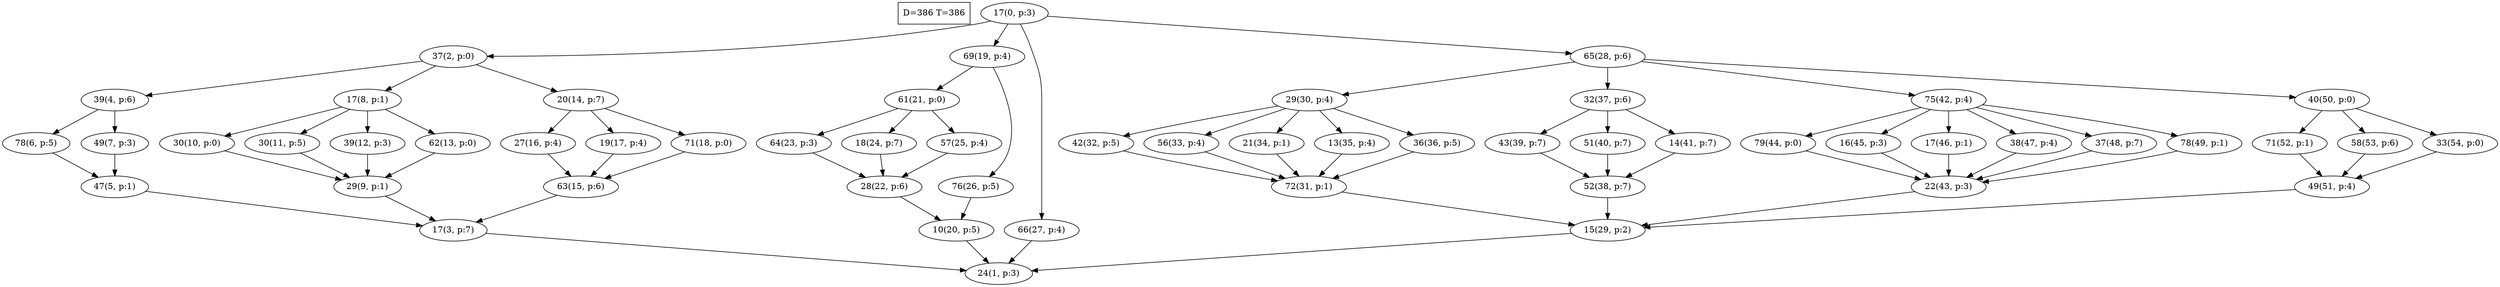 digraph Task {
i [shape=box, label="D=386 T=386"]; 
0 [label="17(0, p:3)"];
1 [label="24(1, p:3)"];
2 [label="37(2, p:0)"];
3 [label="17(3, p:7)"];
4 [label="39(4, p:6)"];
5 [label="47(5, p:1)"];
6 [label="78(6, p:5)"];
7 [label="49(7, p:3)"];
8 [label="17(8, p:1)"];
9 [label="29(9, p:1)"];
10 [label="30(10, p:0)"];
11 [label="30(11, p:5)"];
12 [label="39(12, p:3)"];
13 [label="62(13, p:0)"];
14 [label="20(14, p:7)"];
15 [label="63(15, p:6)"];
16 [label="27(16, p:4)"];
17 [label="19(17, p:4)"];
18 [label="71(18, p:0)"];
19 [label="69(19, p:4)"];
20 [label="10(20, p:5)"];
21 [label="61(21, p:0)"];
22 [label="28(22, p:6)"];
23 [label="64(23, p:3)"];
24 [label="18(24, p:7)"];
25 [label="57(25, p:4)"];
26 [label="76(26, p:5)"];
27 [label="66(27, p:4)"];
28 [label="65(28, p:6)"];
29 [label="15(29, p:2)"];
30 [label="29(30, p:4)"];
31 [label="72(31, p:1)"];
32 [label="42(32, p:5)"];
33 [label="56(33, p:4)"];
34 [label="21(34, p:1)"];
35 [label="13(35, p:4)"];
36 [label="36(36, p:5)"];
37 [label="32(37, p:6)"];
38 [label="52(38, p:7)"];
39 [label="43(39, p:7)"];
40 [label="51(40, p:7)"];
41 [label="14(41, p:7)"];
42 [label="75(42, p:4)"];
43 [label="22(43, p:3)"];
44 [label="79(44, p:0)"];
45 [label="16(45, p:3)"];
46 [label="17(46, p:1)"];
47 [label="38(47, p:4)"];
48 [label="37(48, p:7)"];
49 [label="78(49, p:1)"];
50 [label="40(50, p:0)"];
51 [label="49(51, p:4)"];
52 [label="71(52, p:1)"];
53 [label="58(53, p:6)"];
54 [label="33(54, p:0)"];
0 -> 2;
0 -> 19;
0 -> 27;
0 -> 28;
2 -> 4;
2 -> 8;
2 -> 14;
3 -> 1;
4 -> 6;
4 -> 7;
5 -> 3;
6 -> 5;
7 -> 5;
8 -> 10;
8 -> 11;
8 -> 12;
8 -> 13;
9 -> 3;
10 -> 9;
11 -> 9;
12 -> 9;
13 -> 9;
14 -> 16;
14 -> 17;
14 -> 18;
15 -> 3;
16 -> 15;
17 -> 15;
18 -> 15;
19 -> 21;
19 -> 26;
20 -> 1;
21 -> 23;
21 -> 24;
21 -> 25;
22 -> 20;
23 -> 22;
24 -> 22;
25 -> 22;
26 -> 20;
27 -> 1;
28 -> 30;
28 -> 37;
28 -> 42;
28 -> 50;
29 -> 1;
30 -> 32;
30 -> 33;
30 -> 34;
30 -> 35;
30 -> 36;
31 -> 29;
32 -> 31;
33 -> 31;
34 -> 31;
35 -> 31;
36 -> 31;
37 -> 39;
37 -> 40;
37 -> 41;
38 -> 29;
39 -> 38;
40 -> 38;
41 -> 38;
42 -> 44;
42 -> 45;
42 -> 46;
42 -> 47;
42 -> 48;
42 -> 49;
43 -> 29;
44 -> 43;
45 -> 43;
46 -> 43;
47 -> 43;
48 -> 43;
49 -> 43;
50 -> 52;
50 -> 53;
50 -> 54;
51 -> 29;
52 -> 51;
53 -> 51;
54 -> 51;
}